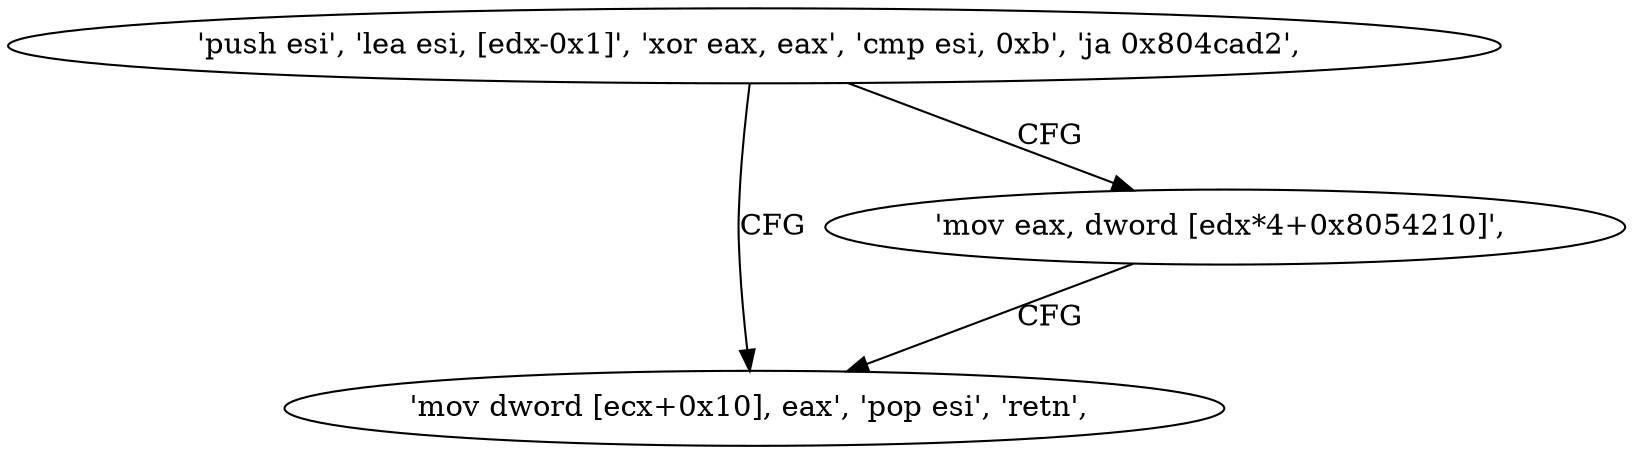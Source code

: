 digraph "func" {
"134531776" [label = "'push esi', 'lea esi, [edx-0x1]', 'xor eax, eax', 'cmp esi, 0xb', 'ja 0x804cad2', " ]
"134531794" [label = "'mov dword [ecx+0x10], eax', 'pop esi', 'retn', " ]
"134531787" [label = "'mov eax, dword [edx*4+0x8054210]', " ]
"134531776" -> "134531794" [ label = "CFG" ]
"134531776" -> "134531787" [ label = "CFG" ]
"134531787" -> "134531794" [ label = "CFG" ]
}
